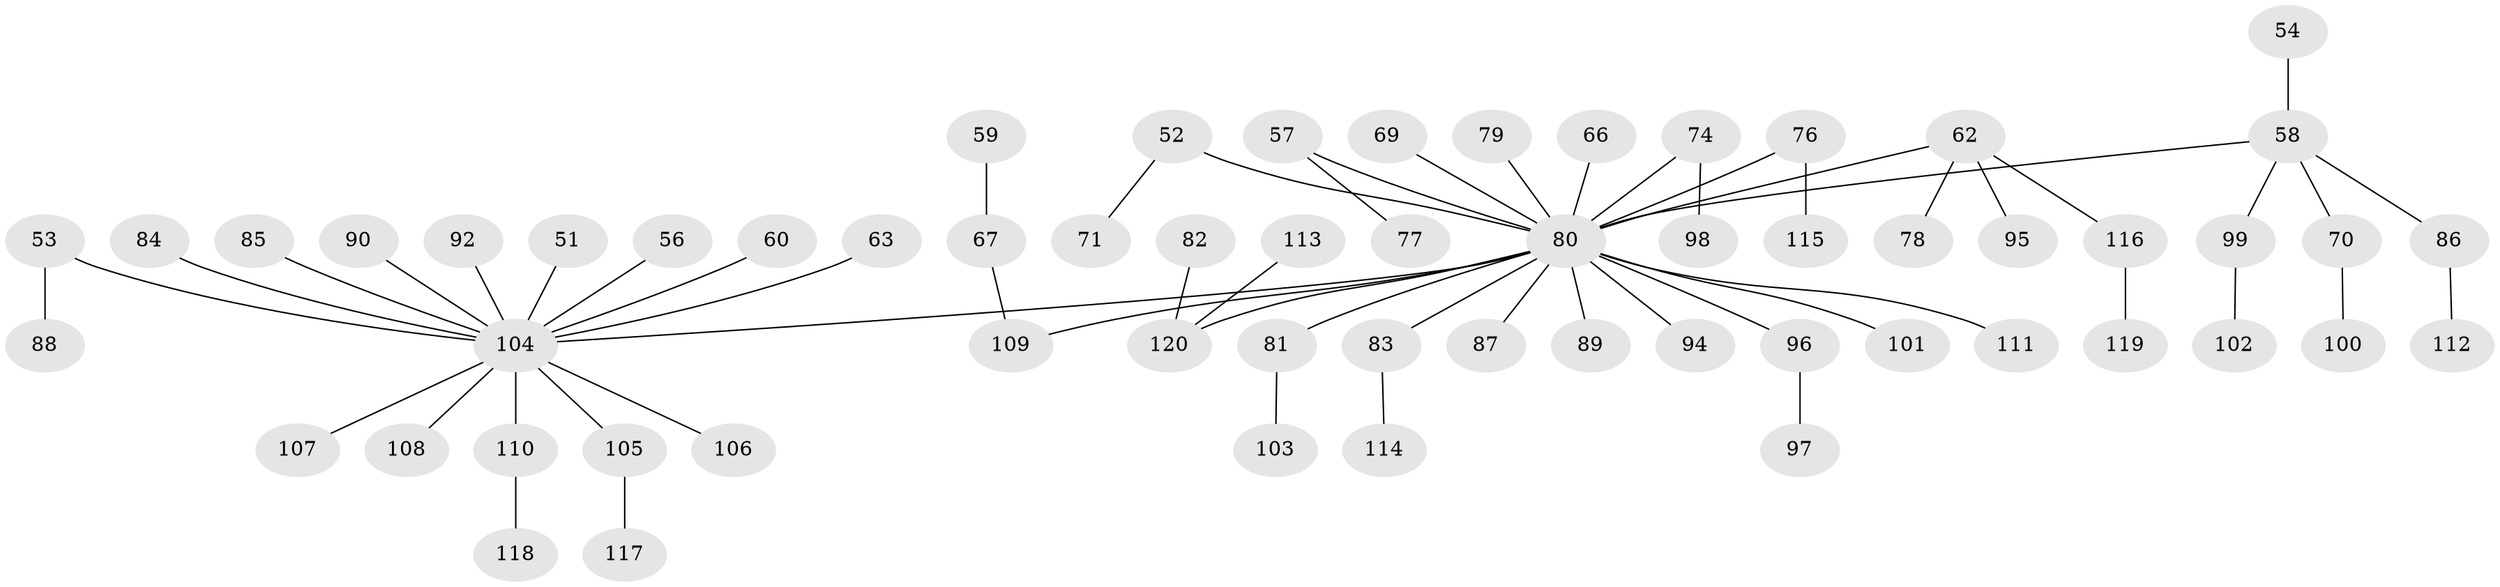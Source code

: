 // original degree distribution, {6: 0.008333333333333333, 9: 0.008333333333333333, 3: 0.15833333333333333, 4: 0.06666666666666667, 2: 0.25833333333333336, 1: 0.48333333333333334, 7: 0.016666666666666666}
// Generated by graph-tools (version 1.1) at 2025/52/03/09/25 04:52:52]
// undirected, 60 vertices, 59 edges
graph export_dot {
graph [start="1"]
  node [color=gray90,style=filled];
  51;
  52;
  53;
  54;
  56;
  57;
  58 [super="+49+45+55"];
  59;
  60;
  62 [super="+43+29+61"];
  63;
  66;
  67 [super="+16"];
  69;
  70;
  71;
  74 [super="+68"];
  76;
  77;
  78;
  79;
  80 [super="+25+33+65+39+7+72+37+31+46+64+50"];
  81;
  82;
  83;
  84;
  85;
  86;
  87;
  88;
  89;
  90;
  92;
  94;
  95;
  96 [super="+42"];
  97;
  98;
  99;
  100;
  101;
  102;
  103;
  104 [super="+34+91+36+38+40+48"];
  105;
  106;
  107;
  108;
  109 [super="+13"];
  110;
  111;
  112;
  113;
  114;
  115;
  116 [super="+93"];
  117;
  118;
  119;
  120 [super="+19+44+75"];
  51 -- 104;
  52 -- 71;
  52 -- 80;
  53 -- 88;
  53 -- 104;
  54 -- 58;
  56 -- 104;
  57 -- 77;
  57 -- 80;
  58 -- 70;
  58 -- 99;
  58 -- 80;
  58 -- 86;
  59 -- 67;
  60 -- 104;
  62 -- 78;
  62 -- 80;
  62 -- 95;
  62 -- 116;
  63 -- 104;
  66 -- 80;
  67 -- 109;
  69 -- 80;
  70 -- 100;
  74 -- 80;
  74 -- 98;
  76 -- 115;
  76 -- 80;
  79 -- 80;
  80 -- 101;
  80 -- 83;
  80 -- 89;
  80 -- 94;
  80 -- 109;
  80 -- 111;
  80 -- 87;
  80 -- 96;
  80 -- 120;
  80 -- 104;
  80 -- 81;
  81 -- 103;
  82 -- 120;
  83 -- 114;
  84 -- 104;
  85 -- 104;
  86 -- 112;
  90 -- 104;
  92 -- 104;
  96 -- 97;
  99 -- 102;
  104 -- 107;
  104 -- 105;
  104 -- 106;
  104 -- 108;
  104 -- 110;
  105 -- 117;
  110 -- 118;
  113 -- 120;
  116 -- 119;
}
